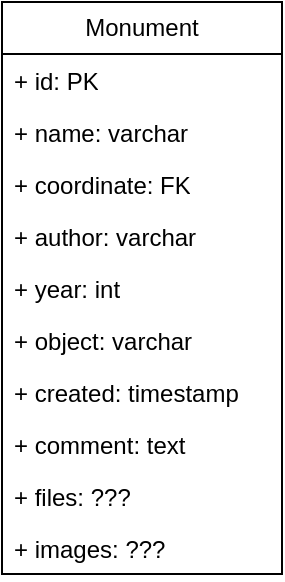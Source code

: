 <mxfile version="27.0.2">
  <diagram id="C5RBs43oDa-KdzZeNtuy" name="Page-1">
    <mxGraphModel dx="983" dy="586" grid="1" gridSize="10" guides="1" tooltips="1" connect="1" arrows="1" fold="1" page="1" pageScale="1" pageWidth="827" pageHeight="1169" math="0" shadow="0">
      <root>
        <mxCell id="WIyWlLk6GJQsqaUBKTNV-0" />
        <mxCell id="WIyWlLk6GJQsqaUBKTNV-1" parent="WIyWlLk6GJQsqaUBKTNV-0" />
        <object label="Monument" test="" id="DYZixX7TooCAfcRbI3PY-1">
          <mxCell style="swimlane;fontStyle=0;childLayout=stackLayout;horizontal=1;startSize=26;fillColor=none;horizontalStack=0;resizeParent=1;resizeParentMax=0;resizeLast=0;collapsible=1;marginBottom=0;whiteSpace=wrap;html=1;" vertex="1" parent="WIyWlLk6GJQsqaUBKTNV-1">
            <mxGeometry x="160" y="110" width="140" height="286" as="geometry">
              <mxRectangle x="180" y="100" width="100" height="30" as="alternateBounds" />
            </mxGeometry>
          </mxCell>
        </object>
        <mxCell id="DYZixX7TooCAfcRbI3PY-2" value="+ id: PK" style="text;strokeColor=none;fillColor=none;align=left;verticalAlign=top;spacingLeft=4;spacingRight=4;overflow=hidden;rotatable=0;points=[[0,0.5],[1,0.5]];portConstraint=eastwest;whiteSpace=wrap;html=1;" vertex="1" parent="DYZixX7TooCAfcRbI3PY-1">
          <mxGeometry y="26" width="140" height="26" as="geometry" />
        </mxCell>
        <mxCell id="DYZixX7TooCAfcRbI3PY-3" value="+ name: varchar" style="text;strokeColor=none;fillColor=none;align=left;verticalAlign=top;spacingLeft=4;spacingRight=4;overflow=hidden;rotatable=0;points=[[0,0.5],[1,0.5]];portConstraint=eastwest;whiteSpace=wrap;html=1;" vertex="1" parent="DYZixX7TooCAfcRbI3PY-1">
          <mxGeometry y="52" width="140" height="26" as="geometry" />
        </mxCell>
        <mxCell id="DYZixX7TooCAfcRbI3PY-23" value="+ coordinate: FK" style="text;strokeColor=none;fillColor=none;align=left;verticalAlign=top;spacingLeft=4;spacingRight=4;overflow=hidden;rotatable=0;points=[[0,0.5],[1,0.5]];portConstraint=eastwest;whiteSpace=wrap;html=1;" vertex="1" parent="DYZixX7TooCAfcRbI3PY-1">
          <mxGeometry y="78" width="140" height="26" as="geometry" />
        </mxCell>
        <mxCell id="DYZixX7TooCAfcRbI3PY-21" value="+ author: varchar" style="text;strokeColor=none;fillColor=none;align=left;verticalAlign=top;spacingLeft=4;spacingRight=4;overflow=hidden;rotatable=0;points=[[0,0.5],[1,0.5]];portConstraint=eastwest;whiteSpace=wrap;html=1;" vertex="1" parent="DYZixX7TooCAfcRbI3PY-1">
          <mxGeometry y="104" width="140" height="26" as="geometry" />
        </mxCell>
        <mxCell id="DYZixX7TooCAfcRbI3PY-22" value="+ year: int" style="text;strokeColor=none;fillColor=none;align=left;verticalAlign=top;spacingLeft=4;spacingRight=4;overflow=hidden;rotatable=0;points=[[0,0.5],[1,0.5]];portConstraint=eastwest;whiteSpace=wrap;html=1;" vertex="1" parent="DYZixX7TooCAfcRbI3PY-1">
          <mxGeometry y="130" width="140" height="26" as="geometry" />
        </mxCell>
        <mxCell id="DYZixX7TooCAfcRbI3PY-26" value="+ object: varchar&lt;div&gt;&lt;br&gt;&lt;/div&gt;" style="text;strokeColor=none;fillColor=none;align=left;verticalAlign=top;spacingLeft=4;spacingRight=4;overflow=hidden;rotatable=0;points=[[0,0.5],[1,0.5]];portConstraint=eastwest;whiteSpace=wrap;html=1;" vertex="1" parent="DYZixX7TooCAfcRbI3PY-1">
          <mxGeometry y="156" width="140" height="26" as="geometry" />
        </mxCell>
        <mxCell id="DYZixX7TooCAfcRbI3PY-4" value="+ created: timestamp" style="text;strokeColor=none;fillColor=none;align=left;verticalAlign=top;spacingLeft=4;spacingRight=4;overflow=hidden;rotatable=0;points=[[0,0.5],[1,0.5]];portConstraint=eastwest;whiteSpace=wrap;html=1;" vertex="1" parent="DYZixX7TooCAfcRbI3PY-1">
          <mxGeometry y="182" width="140" height="26" as="geometry" />
        </mxCell>
        <mxCell id="DYZixX7TooCAfcRbI3PY-27" value="+ comment: text" style="text;strokeColor=none;fillColor=none;align=left;verticalAlign=top;spacingLeft=4;spacingRight=4;overflow=hidden;rotatable=0;points=[[0,0.5],[1,0.5]];portConstraint=eastwest;whiteSpace=wrap;html=1;" vertex="1" parent="DYZixX7TooCAfcRbI3PY-1">
          <mxGeometry y="208" width="140" height="26" as="geometry" />
        </mxCell>
        <mxCell id="DYZixX7TooCAfcRbI3PY-24" value="+ files: ???" style="text;strokeColor=none;fillColor=none;align=left;verticalAlign=top;spacingLeft=4;spacingRight=4;overflow=hidden;rotatable=0;points=[[0,0.5],[1,0.5]];portConstraint=eastwest;whiteSpace=wrap;html=1;" vertex="1" parent="DYZixX7TooCAfcRbI3PY-1">
          <mxGeometry y="234" width="140" height="26" as="geometry" />
        </mxCell>
        <mxCell id="DYZixX7TooCAfcRbI3PY-25" value="+ images: ???" style="text;strokeColor=none;fillColor=none;align=left;verticalAlign=top;spacingLeft=4;spacingRight=4;overflow=hidden;rotatable=0;points=[[0,0.5],[1,0.5]];portConstraint=eastwest;whiteSpace=wrap;html=1;" vertex="1" parent="DYZixX7TooCAfcRbI3PY-1">
          <mxGeometry y="260" width="140" height="26" as="geometry" />
        </mxCell>
      </root>
    </mxGraphModel>
  </diagram>
</mxfile>
